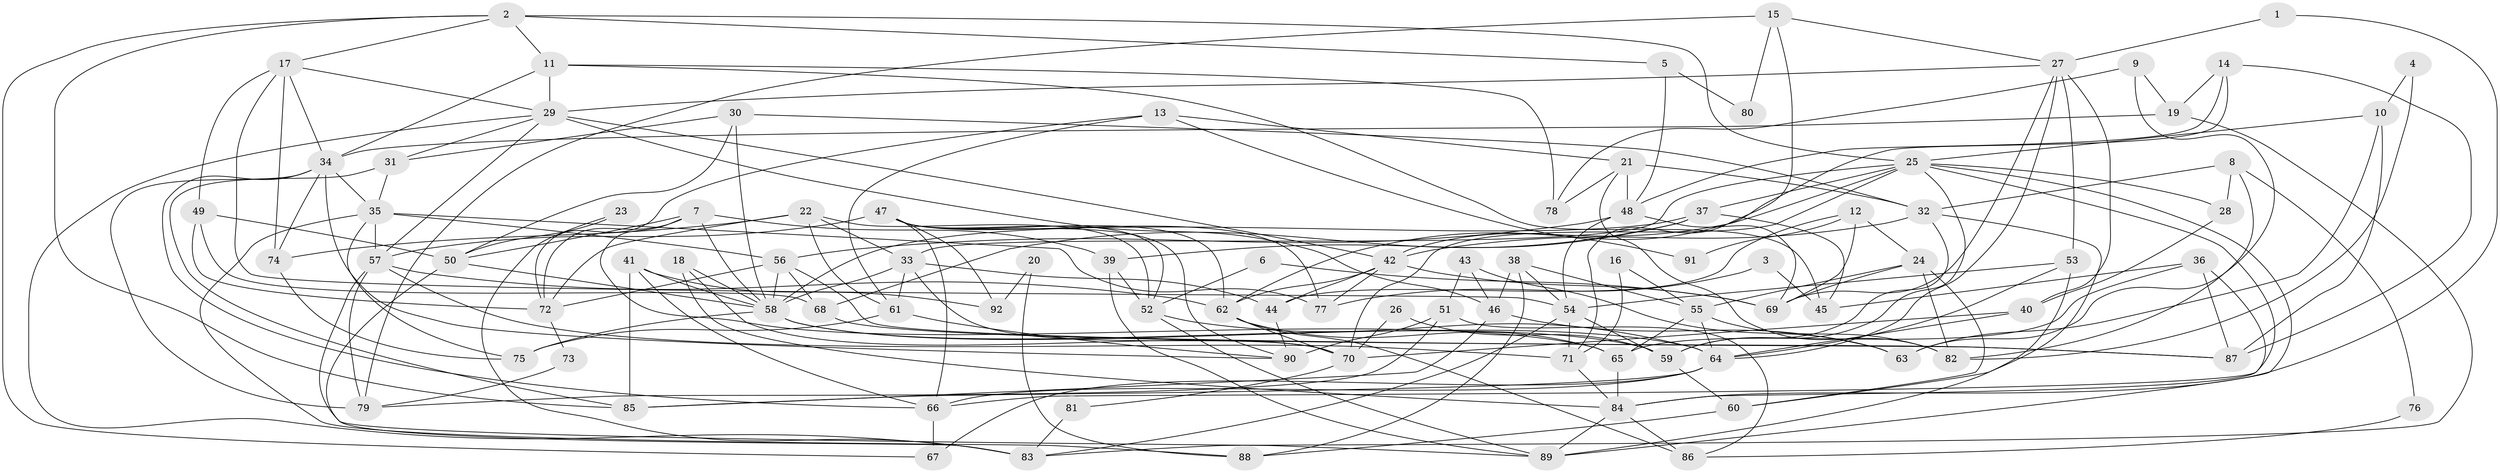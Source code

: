 // original degree distribution, {4: 0.2366412213740458, 2: 0.19083969465648856, 3: 0.22137404580152673, 6: 0.09923664122137404, 5: 0.183206106870229, 7: 0.05343511450381679, 8: 0.015267175572519083}
// Generated by graph-tools (version 1.1) at 2025/37/03/04/25 23:37:01]
// undirected, 92 vertices, 216 edges
graph export_dot {
  node [color=gray90,style=filled];
  1;
  2;
  3;
  4;
  5;
  6;
  7;
  8;
  9;
  10;
  11;
  12;
  13;
  14;
  15;
  16;
  17;
  18;
  19;
  20;
  21;
  22;
  23;
  24;
  25;
  26;
  27;
  28;
  29;
  30;
  31;
  32;
  33;
  34;
  35;
  36;
  37;
  38;
  39;
  40;
  41;
  42;
  43;
  44;
  45;
  46;
  47;
  48;
  49;
  50;
  51;
  52;
  53;
  54;
  55;
  56;
  57;
  58;
  59;
  60;
  61;
  62;
  63;
  64;
  65;
  66;
  67;
  68;
  69;
  70;
  71;
  72;
  73;
  74;
  75;
  76;
  77;
  78;
  79;
  80;
  81;
  82;
  83;
  84;
  85;
  86;
  87;
  88;
  89;
  90;
  91;
  92;
  1 -- 27 [weight=1.0];
  1 -- 84 [weight=1.0];
  2 -- 5 [weight=1.0];
  2 -- 11 [weight=1.0];
  2 -- 17 [weight=1.0];
  2 -- 25 [weight=1.0];
  2 -- 67 [weight=1.0];
  2 -- 85 [weight=1.0];
  3 -- 45 [weight=1.0];
  3 -- 77 [weight=1.0];
  4 -- 10 [weight=1.0];
  4 -- 82 [weight=1.0];
  5 -- 48 [weight=1.0];
  5 -- 80 [weight=1.0];
  6 -- 52 [weight=1.0];
  6 -- 69 [weight=1.0];
  7 -- 39 [weight=1.0];
  7 -- 50 [weight=1.0];
  7 -- 58 [weight=1.0];
  7 -- 65 [weight=1.0];
  7 -- 72 [weight=1.0];
  8 -- 28 [weight=1.0];
  8 -- 32 [weight=1.0];
  8 -- 76 [weight=1.0];
  8 -- 82 [weight=1.0];
  9 -- 19 [weight=1.0];
  9 -- 63 [weight=1.0];
  9 -- 78 [weight=1.0];
  10 -- 25 [weight=1.0];
  10 -- 63 [weight=1.0];
  10 -- 87 [weight=1.0];
  11 -- 29 [weight=1.0];
  11 -- 34 [weight=1.0];
  11 -- 45 [weight=1.0];
  11 -- 78 [weight=1.0];
  12 -- 24 [weight=1.0];
  12 -- 44 [weight=1.0];
  12 -- 69 [weight=1.0];
  12 -- 91 [weight=1.0];
  13 -- 21 [weight=1.0];
  13 -- 61 [weight=1.0];
  13 -- 72 [weight=1.0];
  13 -- 91 [weight=1.0];
  14 -- 19 [weight=1.0];
  14 -- 42 [weight=1.0];
  14 -- 48 [weight=1.0];
  14 -- 87 [weight=1.0];
  15 -- 27 [weight=1.0];
  15 -- 71 [weight=1.0];
  15 -- 79 [weight=1.0];
  15 -- 80 [weight=1.0];
  16 -- 55 [weight=1.0];
  16 -- 71 [weight=1.0];
  17 -- 29 [weight=1.0];
  17 -- 34 [weight=1.0];
  17 -- 49 [weight=1.0];
  17 -- 54 [weight=1.0];
  17 -- 74 [weight=1.0];
  18 -- 58 [weight=1.0];
  18 -- 70 [weight=1.0];
  18 -- 84 [weight=1.0];
  19 -- 34 [weight=1.0];
  19 -- 83 [weight=1.0];
  20 -- 88 [weight=1.0];
  20 -- 92 [weight=1.0];
  21 -- 32 [weight=1.0];
  21 -- 48 [weight=1.0];
  21 -- 78 [weight=1.0];
  21 -- 82 [weight=1.0];
  22 -- 33 [weight=1.0];
  22 -- 52 [weight=2.0];
  22 -- 61 [weight=1.0];
  22 -- 72 [weight=1.0];
  22 -- 74 [weight=1.0];
  23 -- 50 [weight=1.0];
  23 -- 83 [weight=1.0];
  24 -- 55 [weight=1.0];
  24 -- 60 [weight=1.0];
  24 -- 69 [weight=1.0];
  24 -- 82 [weight=1.0];
  25 -- 28 [weight=2.0];
  25 -- 33 [weight=1.0];
  25 -- 37 [weight=1.0];
  25 -- 59 [weight=1.0];
  25 -- 62 [weight=1.0];
  25 -- 66 [weight=1.0];
  25 -- 70 [weight=2.0];
  25 -- 89 [weight=1.0];
  26 -- 59 [weight=1.0];
  26 -- 70 [weight=1.0];
  27 -- 29 [weight=1.0];
  27 -- 40 [weight=1.0];
  27 -- 53 [weight=1.0];
  27 -- 64 [weight=1.0];
  27 -- 69 [weight=1.0];
  28 -- 40 [weight=1.0];
  29 -- 31 [weight=1.0];
  29 -- 42 [weight=2.0];
  29 -- 46 [weight=1.0];
  29 -- 57 [weight=1.0];
  29 -- 83 [weight=1.0];
  30 -- 31 [weight=1.0];
  30 -- 32 [weight=1.0];
  30 -- 50 [weight=1.0];
  30 -- 58 [weight=1.0];
  31 -- 35 [weight=1.0];
  31 -- 85 [weight=1.0];
  32 -- 42 [weight=1.0];
  32 -- 59 [weight=1.0];
  32 -- 60 [weight=1.0];
  33 -- 44 [weight=1.0];
  33 -- 58 [weight=1.0];
  33 -- 61 [weight=1.0];
  33 -- 70 [weight=1.0];
  34 -- 35 [weight=1.0];
  34 -- 66 [weight=1.0];
  34 -- 74 [weight=1.0];
  34 -- 79 [weight=1.0];
  34 -- 90 [weight=1.0];
  35 -- 56 [weight=1.0];
  35 -- 57 [weight=1.0];
  35 -- 75 [weight=1.0];
  35 -- 77 [weight=1.0];
  35 -- 88 [weight=1.0];
  36 -- 45 [weight=1.0];
  36 -- 65 [weight=1.0];
  36 -- 84 [weight=1.0];
  36 -- 87 [weight=1.0];
  37 -- 39 [weight=1.0];
  37 -- 45 [weight=1.0];
  37 -- 58 [weight=1.0];
  37 -- 68 [weight=1.0];
  38 -- 46 [weight=1.0];
  38 -- 54 [weight=1.0];
  38 -- 55 [weight=1.0];
  38 -- 88 [weight=1.0];
  39 -- 52 [weight=1.0];
  39 -- 89 [weight=1.0];
  40 -- 64 [weight=1.0];
  40 -- 70 [weight=1.0];
  41 -- 58 [weight=1.0];
  41 -- 66 [weight=1.0];
  41 -- 85 [weight=1.0];
  41 -- 92 [weight=1.0];
  42 -- 44 [weight=1.0];
  42 -- 62 [weight=1.0];
  42 -- 69 [weight=1.0];
  42 -- 77 [weight=1.0];
  43 -- 46 [weight=1.0];
  43 -- 51 [weight=1.0];
  43 -- 63 [weight=1.0];
  44 -- 90 [weight=1.0];
  46 -- 63 [weight=1.0];
  46 -- 85 [weight=1.0];
  47 -- 52 [weight=1.0];
  47 -- 57 [weight=1.0];
  47 -- 62 [weight=1.0];
  47 -- 66 [weight=1.0];
  47 -- 77 [weight=1.0];
  47 -- 90 [weight=1.0];
  47 -- 92 [weight=1.0];
  48 -- 54 [weight=1.0];
  48 -- 56 [weight=1.0];
  48 -- 69 [weight=1.0];
  49 -- 50 [weight=1.0];
  49 -- 68 [weight=1.0];
  49 -- 72 [weight=1.0];
  50 -- 58 [weight=1.0];
  50 -- 83 [weight=1.0];
  51 -- 79 [weight=1.0];
  51 -- 86 [weight=1.0];
  51 -- 90 [weight=1.0];
  52 -- 64 [weight=1.0];
  52 -- 89 [weight=1.0];
  53 -- 54 [weight=1.0];
  53 -- 64 [weight=1.0];
  53 -- 89 [weight=1.0];
  54 -- 59 [weight=1.0];
  54 -- 71 [weight=1.0];
  54 -- 83 [weight=1.0];
  55 -- 64 [weight=1.0];
  55 -- 65 [weight=1.0];
  55 -- 82 [weight=1.0];
  56 -- 58 [weight=1.0];
  56 -- 68 [weight=1.0];
  56 -- 72 [weight=1.0];
  56 -- 87 [weight=1.0];
  57 -- 62 [weight=1.0];
  57 -- 71 [weight=1.0];
  57 -- 79 [weight=1.0];
  57 -- 89 [weight=1.0];
  58 -- 59 [weight=1.0];
  58 -- 64 [weight=1.0];
  58 -- 75 [weight=1.0];
  59 -- 60 [weight=1.0];
  60 -- 88 [weight=1.0];
  61 -- 75 [weight=1.0];
  61 -- 90 [weight=1.0];
  62 -- 65 [weight=1.0];
  62 -- 70 [weight=1.0];
  62 -- 86 [weight=1.0];
  64 -- 66 [weight=1.0];
  64 -- 67 [weight=1.0];
  64 -- 85 [weight=1.0];
  65 -- 84 [weight=1.0];
  66 -- 67 [weight=1.0];
  68 -- 87 [weight=1.0];
  70 -- 81 [weight=1.0];
  71 -- 84 [weight=1.0];
  72 -- 73 [weight=1.0];
  73 -- 79 [weight=1.0];
  74 -- 75 [weight=1.0];
  76 -- 86 [weight=1.0];
  81 -- 83 [weight=1.0];
  84 -- 86 [weight=1.0];
  84 -- 89 [weight=1.0];
}
